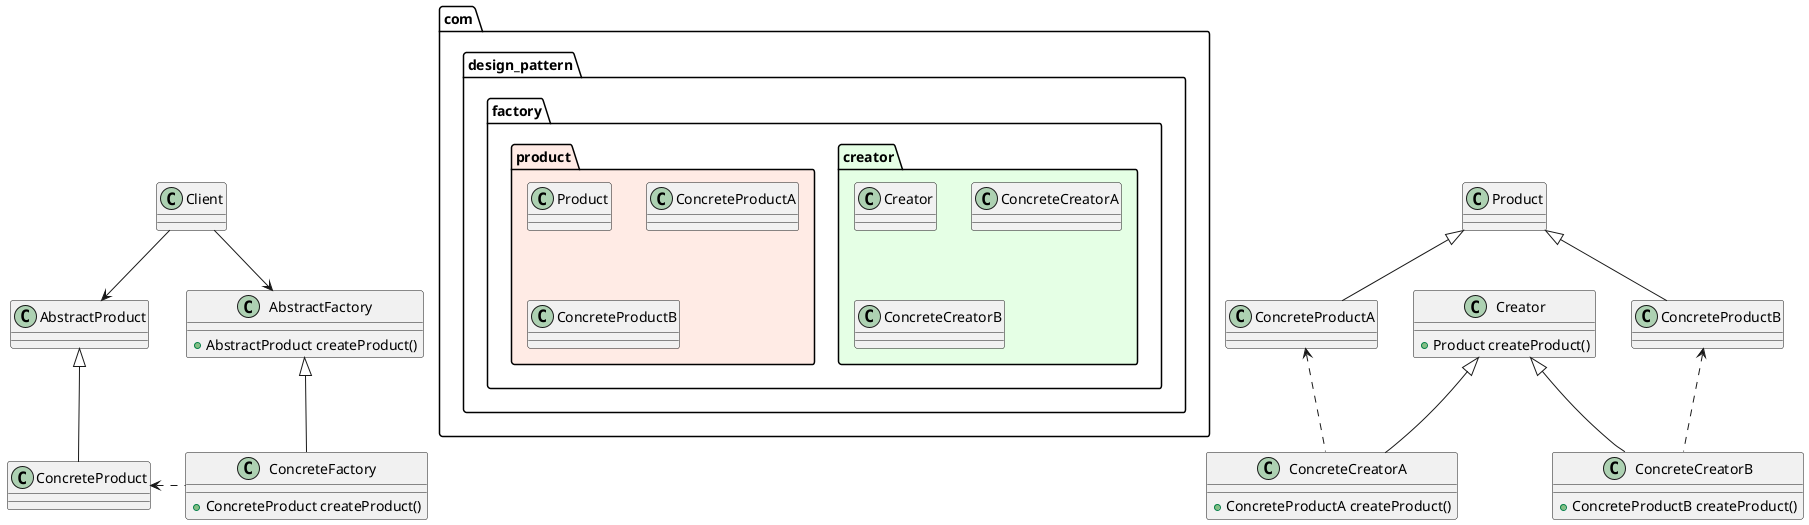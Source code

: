 @startuml

/' -----------------------------------------------------
优点：
    封装性好；
    屏蔽产品类，只关心产品接口（比如数据库MySQL, ORACLE）；
    抽象工厂屏蔽产品族内的约束(比如ProductA:ProductB=1:2);
    抽象工厂屏蔽不同操作系统；
    方便添加产品类（比如人种）。

缺点：
    抽象工厂不方便扩展产品族（比如ProductC）

简单工厂模式：
    有唯一的工厂类，工厂类的创建方法根据传入的参数做if-else条件判断，决定最终创建什么样的产品对象。
工厂方法模式：
    由多个工厂类实现工厂接口，利用多态来创建不同的产品对象，从而避免了冗长的if-else条件判断。
抽象工厂模式：
    把产品子类进行分组，同组中不同产品由同一个工厂子类的不同方法负责创建，从而减少了工厂子类的数量。

-------------------------------------------------------- '/

/' --- 工厂方法模式 --- '/
package com.design_pattern.factory.creator #e5ffe5 {
    class Creator
    class ConcreteCreatorA
    class ConcreteCreatorB
}
package com.design_pattern.factory.product #ffebe5 {
    class Product
    class ConcreteProductA
    class ConcreteProductB
}
class Creator {
    +Product createProduct()
}
class ConcreteCreatorA {
    +ConcreteProductA createProduct()
}
class ConcreteCreatorB {
    +ConcreteProductB createProduct()
}
Creator <|-- ConcreteCreatorA
Creator <|-- ConcreteCreatorB

class Product{}
class ConcreteProductA{}
class ConcreteProductB{}

Product <|-- ConcreteProductA
Product <|-- ConcreteProductB

ConcreteProductA <.. ConcreteCreatorA
ConcreteProductB <.. ConcreteCreatorB

/' --- 抽象工厂模式 --- '/
class Client {}
class AbstractFactory {
    +AbstractProduct createProduct()
}
class ConcreteFactory {
    +ConcreteProduct createProduct()
}
ConcreteFactory -up-|> AbstractFactory
class AbstractProduct {}
class ConcreteProduct {}
ConcreteProduct -up-|> AbstractProduct
ConcreteFactory .left.> ConcreteProduct
Client -down-> AbstractFactory
Client -down-> AbstractProduct

@enduml

